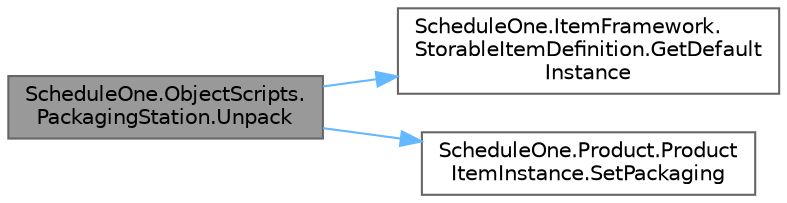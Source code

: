 digraph "ScheduleOne.ObjectScripts.PackagingStation.Unpack"
{
 // LATEX_PDF_SIZE
  bgcolor="transparent";
  edge [fontname=Helvetica,fontsize=10,labelfontname=Helvetica,labelfontsize=10];
  node [fontname=Helvetica,fontsize=10,shape=box,height=0.2,width=0.4];
  rankdir="LR";
  Node1 [id="Node000001",label="ScheduleOne.ObjectScripts.\lPackagingStation.Unpack",height=0.2,width=0.4,color="gray40", fillcolor="grey60", style="filled", fontcolor="black",tooltip=" "];
  Node1 -> Node2 [id="edge1_Node000001_Node000002",color="steelblue1",style="solid",tooltip=" "];
  Node2 [id="Node000002",label="ScheduleOne.ItemFramework.\lStorableItemDefinition.GetDefault\lInstance",height=0.2,width=0.4,color="grey40", fillcolor="white", style="filled",URL="$class_schedule_one_1_1_item_framework_1_1_storable_item_definition.html#af9db69556fa6b2f122d38b6fab1c74a8",tooltip=" "];
  Node1 -> Node3 [id="edge2_Node000001_Node000003",color="steelblue1",style="solid",tooltip=" "];
  Node3 [id="Node000003",label="ScheduleOne.Product.Product\lItemInstance.SetPackaging",height=0.2,width=0.4,color="grey40", fillcolor="white", style="filled",URL="$class_schedule_one_1_1_product_1_1_product_item_instance.html#a96779f1934cf171c93c9b9115ee80e11",tooltip=" "];
}
